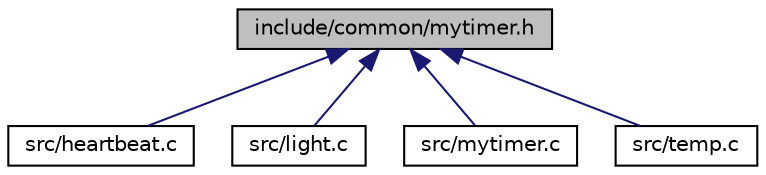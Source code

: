 digraph "include/common/mytimer.h"
{
  edge [fontname="Helvetica",fontsize="10",labelfontname="Helvetica",labelfontsize="10"];
  node [fontname="Helvetica",fontsize="10",shape=record];
  Node31 [label="include/common/mytimer.h",height=0.2,width=0.4,color="black", fillcolor="grey75", style="filled", fontcolor="black"];
  Node31 -> Node32 [dir="back",color="midnightblue",fontsize="10",style="solid",fontname="Helvetica"];
  Node32 [label="src/heartbeat.c",height=0.2,width=0.4,color="black", fillcolor="white", style="filled",URL="$heartbeat_8c.html",tooltip="heartbeat functionality from all threads "];
  Node31 -> Node33 [dir="back",color="midnightblue",fontsize="10",style="solid",fontname="Helvetica"];
  Node33 [label="src/light.c",height=0.2,width=0.4,color="black", fillcolor="white", style="filled",URL="$light_8c.html",tooltip="Light task thread functionality. "];
  Node31 -> Node34 [dir="back",color="midnightblue",fontsize="10",style="solid",fontname="Helvetica"];
  Node34 [label="src/mytimer.c",height=0.2,width=0.4,color="black", fillcolor="white", style="filled",URL="$mytimer_8c.html",tooltip="Posix timer functions for light and temp thread and heartbeat. "];
  Node31 -> Node35 [dir="back",color="midnightblue",fontsize="10",style="solid",fontname="Helvetica"];
  Node35 [label="src/temp.c",height=0.2,width=0.4,color="black", fillcolor="white", style="filled",URL="$temp_8c.html",tooltip="Temperature task thread functionality. "];
}

